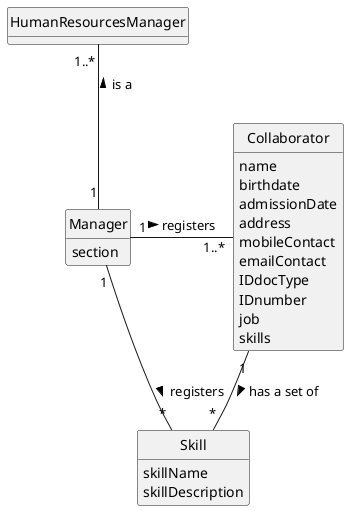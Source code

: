 @startuml
skinparam monochrome true
skinparam packageStyle rectangle
skinparam shadowing false

'left to right direction

skinparam classAttributeIconSize 0

hide circle
hide methods

'title Domain Model

class Collaborator {
    name
    birthdate
    admissionDate
    address
    mobileContact
    emailContact
    IDdocType
    IDnumber
    job
    skills

}
class HumanResourcesManager {

}
class Manager {
    section
}

class Skill {
    skillName
    skillDescription
}
Manager "1" --right "*" Skill: registers >
Manager "1" --right "1..*" Collaborator: registers >
Collaborator "1" --down "*" Skill: has a set of >
Manager "1" --up "1..*" HumanResourcesManager: is a >
@enduml